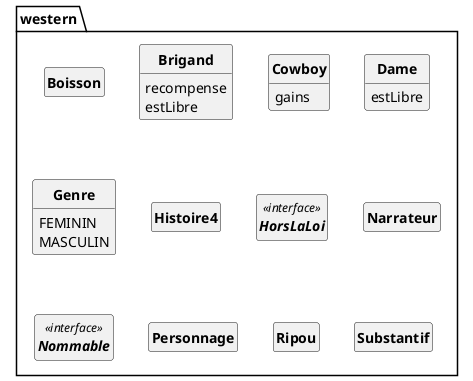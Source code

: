 @startuml
'https://plantuml.com/class-diagram
skinparam style strictuml
skinparam classAttributeIconSize 0
skinparam classFontStyle Bold

hide empty members

package western{
class Boisson{
}
class Brigand{
recompense
estLibre
}
class Cowboy{
gains
}
class Dame{
estLibre
}
class Genre{
FEMININ
MASCULIN
}
class Histoire4{
}
interface HorsLaLoi<<interface>>{
}
class Narrateur{
}
interface Nommable<<interface>>{
}
class Personnage{
}
class Ripou{
}
class Substantif{
}

}
@enduml